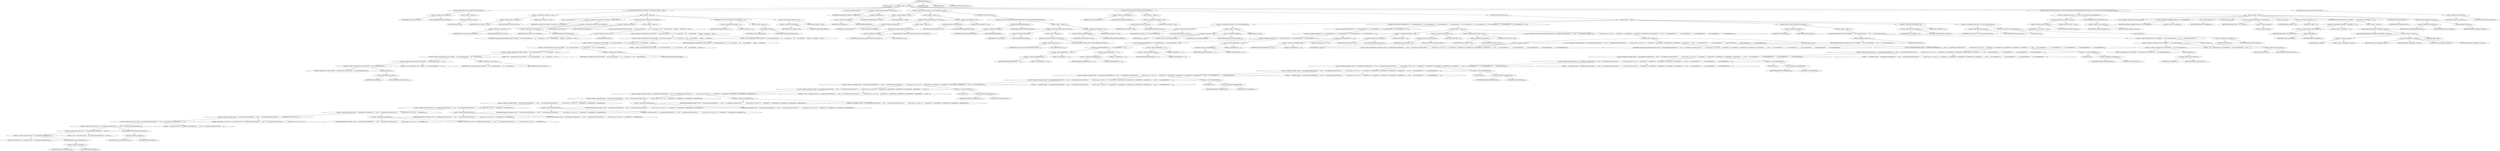 digraph "getNextEntry" {  
"303" [label = <(METHOD,getNextEntry)<SUB>204</SUB>> ]
"27" [label = <(PARAM,this)<SUB>204</SUB>> ]
"304" [label = <(BLOCK,&lt;empty&gt;,&lt;empty&gt;)<SUB>204</SUB>> ]
"305" [label = <(CONTROL_STRUCTURE,if (this.hasHitEOF),if (this.hasHitEOF))<SUB>205</SUB>> ]
"306" [label = <(&lt;operator&gt;.fieldAccess,this.hasHitEOF)<SUB>205</SUB>> ]
"26" [label = <(IDENTIFIER,this,if (this.hasHitEOF))<SUB>205</SUB>> ]
"307" [label = <(FIELD_IDENTIFIER,hasHitEOF,hasHitEOF)<SUB>205</SUB>> ]
"308" [label = <(BLOCK,&lt;empty&gt;,&lt;empty&gt;)<SUB>205</SUB>> ]
"309" [label = <(RETURN,return null;,return null;)<SUB>206</SUB>> ]
"310" [label = <(LITERAL,null,return null;)<SUB>206</SUB>> ]
"311" [label = <(CONTROL_STRUCTURE,if (this.currEntry != null),if (this.currEntry != null))<SUB>209</SUB>> ]
"312" [label = <(&lt;operator&gt;.notEquals,this.currEntry != null)<SUB>209</SUB>> ]
"313" [label = <(&lt;operator&gt;.fieldAccess,this.currEntry)<SUB>209</SUB>> ]
"28" [label = <(IDENTIFIER,this,this.currEntry != null)<SUB>209</SUB>> ]
"314" [label = <(FIELD_IDENTIFIER,currEntry,currEntry)<SUB>209</SUB>> ]
"315" [label = <(LITERAL,null,this.currEntry != null)<SUB>209</SUB>> ]
"316" [label = <(BLOCK,&lt;empty&gt;,&lt;empty&gt;)<SUB>209</SUB>> ]
"317" [label = <(LOCAL,int numToSkip: int)> ]
"318" [label = <(&lt;operator&gt;.assignment,int numToSkip = this.entrySize - this.entryOffset)<SUB>210</SUB>> ]
"319" [label = <(IDENTIFIER,numToSkip,int numToSkip = this.entrySize - this.entryOffset)<SUB>210</SUB>> ]
"320" [label = <(&lt;operator&gt;.subtraction,this.entrySize - this.entryOffset)<SUB>210</SUB>> ]
"321" [label = <(&lt;operator&gt;.fieldAccess,this.entrySize)<SUB>210</SUB>> ]
"29" [label = <(IDENTIFIER,this,this.entrySize - this.entryOffset)<SUB>210</SUB>> ]
"322" [label = <(FIELD_IDENTIFIER,entrySize,entrySize)<SUB>210</SUB>> ]
"323" [label = <(&lt;operator&gt;.fieldAccess,this.entryOffset)<SUB>210</SUB>> ]
"30" [label = <(IDENTIFIER,this,this.entrySize - this.entryOffset)<SUB>210</SUB>> ]
"324" [label = <(FIELD_IDENTIFIER,entryOffset,entryOffset)<SUB>210</SUB>> ]
"325" [label = <(CONTROL_STRUCTURE,if (this.debug),if (this.debug))<SUB>212</SUB>> ]
"326" [label = <(&lt;operator&gt;.fieldAccess,this.debug)<SUB>212</SUB>> ]
"31" [label = <(IDENTIFIER,this,if (this.debug))<SUB>212</SUB>> ]
"327" [label = <(FIELD_IDENTIFIER,debug,debug)<SUB>212</SUB>> ]
"328" [label = <(BLOCK,&lt;empty&gt;,&lt;empty&gt;)<SUB>212</SUB>> ]
"329" [label = <(println,println(&quot;TarInputStream: SKIP currENTRY '&quot; + this.currEntry.getName() + &quot;' SZ &quot; + this.entrySize + &quot; OFF &quot; + this.entryOffset + &quot;  skipping &quot; + numToSkip + &quot; bytes&quot;))<SUB>213</SUB>> ]
"330" [label = <(&lt;operator&gt;.fieldAccess,System.err)<SUB>213</SUB>> ]
"331" [label = <(IDENTIFIER,System,println(&quot;TarInputStream: SKIP currENTRY '&quot; + this.currEntry.getName() + &quot;' SZ &quot; + this.entrySize + &quot; OFF &quot; + this.entryOffset + &quot;  skipping &quot; + numToSkip + &quot; bytes&quot;))<SUB>213</SUB>> ]
"332" [label = <(FIELD_IDENTIFIER,err,err)<SUB>213</SUB>> ]
"333" [label = <(&lt;operator&gt;.addition,&quot;TarInputStream: SKIP currENTRY '&quot; + this.currEntry.getName() + &quot;' SZ &quot; + this.entrySize + &quot; OFF &quot; + this.entryOffset + &quot;  skipping &quot; + numToSkip + &quot; bytes&quot;)<SUB>213</SUB>> ]
"334" [label = <(&lt;operator&gt;.addition,&quot;TarInputStream: SKIP currENTRY '&quot; + this.currEntry.getName() + &quot;' SZ &quot; + this.entrySize + &quot; OFF &quot; + this.entryOffset + &quot;  skipping &quot; + numToSkip)<SUB>213</SUB>> ]
"335" [label = <(&lt;operator&gt;.addition,&quot;TarInputStream: SKIP currENTRY '&quot; + this.currEntry.getName() + &quot;' SZ &quot; + this.entrySize + &quot; OFF &quot; + this.entryOffset + &quot;  skipping &quot;)<SUB>213</SUB>> ]
"336" [label = <(&lt;operator&gt;.addition,&quot;TarInputStream: SKIP currENTRY '&quot; + this.currEntry.getName() + &quot;' SZ &quot; + this.entrySize + &quot; OFF &quot; + this.entryOffset)<SUB>213</SUB>> ]
"337" [label = <(&lt;operator&gt;.addition,&quot;TarInputStream: SKIP currENTRY '&quot; + this.currEntry.getName() + &quot;' SZ &quot; + this.entrySize + &quot; OFF &quot;)<SUB>213</SUB>> ]
"338" [label = <(&lt;operator&gt;.addition,&quot;TarInputStream: SKIP currENTRY '&quot; + this.currEntry.getName() + &quot;' SZ &quot; + this.entrySize)<SUB>213</SUB>> ]
"339" [label = <(&lt;operator&gt;.addition,&quot;TarInputStream: SKIP currENTRY '&quot; + this.currEntry.getName() + &quot;' SZ &quot;)<SUB>213</SUB>> ]
"340" [label = <(&lt;operator&gt;.addition,&quot;TarInputStream: SKIP currENTRY '&quot; + this.currEntry.getName())<SUB>213</SUB>> ]
"341" [label = <(LITERAL,&quot;TarInputStream: SKIP currENTRY '&quot;,&quot;TarInputStream: SKIP currENTRY '&quot; + this.currEntry.getName())<SUB>213</SUB>> ]
"342" [label = <(getName,getName())<SUB>214</SUB>> ]
"343" [label = <(&lt;operator&gt;.fieldAccess,this.currEntry)<SUB>214</SUB>> ]
"32" [label = <(IDENTIFIER,this,getName())<SUB>214</SUB>> ]
"344" [label = <(FIELD_IDENTIFIER,currEntry,currEntry)<SUB>214</SUB>> ]
"345" [label = <(LITERAL,&quot;' SZ &quot;,&quot;TarInputStream: SKIP currENTRY '&quot; + this.currEntry.getName() + &quot;' SZ &quot;)<SUB>214</SUB>> ]
"346" [label = <(&lt;operator&gt;.fieldAccess,this.entrySize)<SUB>215</SUB>> ]
"33" [label = <(IDENTIFIER,this,&quot;TarInputStream: SKIP currENTRY '&quot; + this.currEntry.getName() + &quot;' SZ &quot; + this.entrySize)<SUB>215</SUB>> ]
"347" [label = <(FIELD_IDENTIFIER,entrySize,entrySize)<SUB>215</SUB>> ]
"348" [label = <(LITERAL,&quot; OFF &quot;,&quot;TarInputStream: SKIP currENTRY '&quot; + this.currEntry.getName() + &quot;' SZ &quot; + this.entrySize + &quot; OFF &quot;)<SUB>215</SUB>> ]
"349" [label = <(&lt;operator&gt;.fieldAccess,this.entryOffset)<SUB>216</SUB>> ]
"34" [label = <(IDENTIFIER,this,&quot;TarInputStream: SKIP currENTRY '&quot; + this.currEntry.getName() + &quot;' SZ &quot; + this.entrySize + &quot; OFF &quot; + this.entryOffset)<SUB>216</SUB>> ]
"350" [label = <(FIELD_IDENTIFIER,entryOffset,entryOffset)<SUB>216</SUB>> ]
"351" [label = <(LITERAL,&quot;  skipping &quot;,&quot;TarInputStream: SKIP currENTRY '&quot; + this.currEntry.getName() + &quot;' SZ &quot; + this.entrySize + &quot; OFF &quot; + this.entryOffset + &quot;  skipping &quot;)<SUB>216</SUB>> ]
"352" [label = <(IDENTIFIER,numToSkip,&quot;TarInputStream: SKIP currENTRY '&quot; + this.currEntry.getName() + &quot;' SZ &quot; + this.entrySize + &quot; OFF &quot; + this.entryOffset + &quot;  skipping &quot; + numToSkip)<SUB>217</SUB>> ]
"353" [label = <(LITERAL,&quot; bytes&quot;,&quot;TarInputStream: SKIP currENTRY '&quot; + this.currEntry.getName() + &quot;' SZ &quot; + this.entrySize + &quot; OFF &quot; + this.entryOffset + &quot;  skipping &quot; + numToSkip + &quot; bytes&quot;)<SUB>217</SUB>> ]
"354" [label = <(CONTROL_STRUCTURE,if (numToSkip &gt; 0),if (numToSkip &gt; 0))<SUB>220</SUB>> ]
"355" [label = <(&lt;operator&gt;.greaterThan,numToSkip &gt; 0)<SUB>220</SUB>> ]
"356" [label = <(IDENTIFIER,numToSkip,numToSkip &gt; 0)<SUB>220</SUB>> ]
"357" [label = <(LITERAL,0,numToSkip &gt; 0)<SUB>220</SUB>> ]
"358" [label = <(BLOCK,&lt;empty&gt;,&lt;empty&gt;)<SUB>220</SUB>> ]
"359" [label = <(skip,this.skip(numToSkip))<SUB>221</SUB>> ]
"35" [label = <(IDENTIFIER,this,this.skip(numToSkip))<SUB>221</SUB>> ]
"360" [label = <(IDENTIFIER,numToSkip,this.skip(numToSkip))<SUB>221</SUB>> ]
"361" [label = <(&lt;operator&gt;.assignment,this.readBuf = null)<SUB>224</SUB>> ]
"362" [label = <(&lt;operator&gt;.fieldAccess,this.readBuf)<SUB>224</SUB>> ]
"36" [label = <(IDENTIFIER,this,this.readBuf = null)<SUB>224</SUB>> ]
"363" [label = <(FIELD_IDENTIFIER,readBuf,readBuf)<SUB>224</SUB>> ]
"364" [label = <(LITERAL,null,this.readBuf = null)<SUB>224</SUB>> ]
"365" [label = <(LOCAL,byte[] headerBuf: byte[])> ]
"366" [label = <(&lt;operator&gt;.assignment,byte[] headerBuf = readRecord())<SUB>227</SUB>> ]
"367" [label = <(IDENTIFIER,headerBuf,byte[] headerBuf = readRecord())<SUB>227</SUB>> ]
"368" [label = <(readRecord,readRecord())<SUB>227</SUB>> ]
"369" [label = <(&lt;operator&gt;.fieldAccess,this.buffer)<SUB>227</SUB>> ]
"37" [label = <(IDENTIFIER,this,readRecord())<SUB>227</SUB>> ]
"370" [label = <(FIELD_IDENTIFIER,buffer,buffer)<SUB>227</SUB>> ]
"371" [label = <(CONTROL_STRUCTURE,if (headerBuf == null),if (headerBuf == null))<SUB>229</SUB>> ]
"372" [label = <(&lt;operator&gt;.equals,headerBuf == null)<SUB>229</SUB>> ]
"373" [label = <(IDENTIFIER,headerBuf,headerBuf == null)<SUB>229</SUB>> ]
"374" [label = <(LITERAL,null,headerBuf == null)<SUB>229</SUB>> ]
"375" [label = <(BLOCK,&lt;empty&gt;,&lt;empty&gt;)<SUB>229</SUB>> ]
"376" [label = <(CONTROL_STRUCTURE,if (this.debug),if (this.debug))<SUB>230</SUB>> ]
"377" [label = <(&lt;operator&gt;.fieldAccess,this.debug)<SUB>230</SUB>> ]
"38" [label = <(IDENTIFIER,this,if (this.debug))<SUB>230</SUB>> ]
"378" [label = <(FIELD_IDENTIFIER,debug,debug)<SUB>230</SUB>> ]
"379" [label = <(BLOCK,&lt;empty&gt;,&lt;empty&gt;)<SUB>230</SUB>> ]
"380" [label = <(println,System.err.println(&quot;READ NULL RECORD&quot;))<SUB>231</SUB>> ]
"381" [label = <(&lt;operator&gt;.fieldAccess,System.err)<SUB>231</SUB>> ]
"382" [label = <(IDENTIFIER,System,System.err.println(&quot;READ NULL RECORD&quot;))<SUB>231</SUB>> ]
"383" [label = <(FIELD_IDENTIFIER,err,err)<SUB>231</SUB>> ]
"384" [label = <(LITERAL,&quot;READ NULL RECORD&quot;,System.err.println(&quot;READ NULL RECORD&quot;))<SUB>231</SUB>> ]
"385" [label = <(&lt;operator&gt;.assignment,this.hasHitEOF = true)<SUB>233</SUB>> ]
"386" [label = <(&lt;operator&gt;.fieldAccess,this.hasHitEOF)<SUB>233</SUB>> ]
"39" [label = <(IDENTIFIER,this,this.hasHitEOF = true)<SUB>233</SUB>> ]
"387" [label = <(FIELD_IDENTIFIER,hasHitEOF,hasHitEOF)<SUB>233</SUB>> ]
"388" [label = <(LITERAL,true,this.hasHitEOF = true)<SUB>233</SUB>> ]
"389" [label = <(CONTROL_STRUCTURE,else,else)<SUB>234</SUB>> ]
"390" [label = <(CONTROL_STRUCTURE,if (this.buffer.isEOFRecord(headerBuf)),if (this.buffer.isEOFRecord(headerBuf)))<SUB>234</SUB>> ]
"391" [label = <(isEOFRecord,isEOFRecord(headerBuf))<SUB>234</SUB>> ]
"392" [label = <(&lt;operator&gt;.fieldAccess,this.buffer)<SUB>234</SUB>> ]
"40" [label = <(IDENTIFIER,this,isEOFRecord(headerBuf))<SUB>234</SUB>> ]
"393" [label = <(FIELD_IDENTIFIER,buffer,buffer)<SUB>234</SUB>> ]
"394" [label = <(IDENTIFIER,headerBuf,isEOFRecord(headerBuf))<SUB>234</SUB>> ]
"395" [label = <(BLOCK,&lt;empty&gt;,&lt;empty&gt;)<SUB>234</SUB>> ]
"396" [label = <(CONTROL_STRUCTURE,if (this.debug),if (this.debug))<SUB>235</SUB>> ]
"397" [label = <(&lt;operator&gt;.fieldAccess,this.debug)<SUB>235</SUB>> ]
"41" [label = <(IDENTIFIER,this,if (this.debug))<SUB>235</SUB>> ]
"398" [label = <(FIELD_IDENTIFIER,debug,debug)<SUB>235</SUB>> ]
"399" [label = <(BLOCK,&lt;empty&gt;,&lt;empty&gt;)<SUB>235</SUB>> ]
"400" [label = <(println,System.err.println(&quot;READ EOF RECORD&quot;))<SUB>236</SUB>> ]
"401" [label = <(&lt;operator&gt;.fieldAccess,System.err)<SUB>236</SUB>> ]
"402" [label = <(IDENTIFIER,System,System.err.println(&quot;READ EOF RECORD&quot;))<SUB>236</SUB>> ]
"403" [label = <(FIELD_IDENTIFIER,err,err)<SUB>236</SUB>> ]
"404" [label = <(LITERAL,&quot;READ EOF RECORD&quot;,System.err.println(&quot;READ EOF RECORD&quot;))<SUB>236</SUB>> ]
"405" [label = <(&lt;operator&gt;.assignment,this.hasHitEOF = true)<SUB>238</SUB>> ]
"406" [label = <(&lt;operator&gt;.fieldAccess,this.hasHitEOF)<SUB>238</SUB>> ]
"42" [label = <(IDENTIFIER,this,this.hasHitEOF = true)<SUB>238</SUB>> ]
"407" [label = <(FIELD_IDENTIFIER,hasHitEOF,hasHitEOF)<SUB>238</SUB>> ]
"408" [label = <(LITERAL,true,this.hasHitEOF = true)<SUB>238</SUB>> ]
"409" [label = <(CONTROL_STRUCTURE,if (this.hasHitEOF),if (this.hasHitEOF))<SUB>241</SUB>> ]
"410" [label = <(&lt;operator&gt;.fieldAccess,this.hasHitEOF)<SUB>241</SUB>> ]
"43" [label = <(IDENTIFIER,this,if (this.hasHitEOF))<SUB>241</SUB>> ]
"411" [label = <(FIELD_IDENTIFIER,hasHitEOF,hasHitEOF)<SUB>241</SUB>> ]
"412" [label = <(BLOCK,&lt;empty&gt;,&lt;empty&gt;)<SUB>241</SUB>> ]
"413" [label = <(&lt;operator&gt;.assignment,this.currEntry = null)<SUB>242</SUB>> ]
"414" [label = <(&lt;operator&gt;.fieldAccess,this.currEntry)<SUB>242</SUB>> ]
"44" [label = <(IDENTIFIER,this,this.currEntry = null)<SUB>242</SUB>> ]
"415" [label = <(FIELD_IDENTIFIER,currEntry,currEntry)<SUB>242</SUB>> ]
"416" [label = <(LITERAL,null,this.currEntry = null)<SUB>242</SUB>> ]
"417" [label = <(CONTROL_STRUCTURE,else,else)<SUB>243</SUB>> ]
"418" [label = <(BLOCK,&lt;empty&gt;,&lt;empty&gt;)<SUB>243</SUB>> ]
"419" [label = <(&lt;operator&gt;.assignment,this.currEntry = new TarEntry(headerBuf))<SUB>244</SUB>> ]
"420" [label = <(&lt;operator&gt;.fieldAccess,this.currEntry)<SUB>244</SUB>> ]
"45" [label = <(IDENTIFIER,this,this.currEntry = new TarEntry(headerBuf))<SUB>244</SUB>> ]
"421" [label = <(FIELD_IDENTIFIER,currEntry,currEntry)<SUB>244</SUB>> ]
"422" [label = <(BLOCK,&lt;empty&gt;,&lt;empty&gt;)<SUB>244</SUB>> ]
"423" [label = <(&lt;operator&gt;.assignment,&lt;empty&gt;)> ]
"424" [label = <(IDENTIFIER,$obj1,&lt;empty&gt;)> ]
"425" [label = <(&lt;operator&gt;.alloc,new TarEntry(headerBuf))<SUB>244</SUB>> ]
"426" [label = <(&lt;init&gt;,new TarEntry(headerBuf))<SUB>244</SUB>> ]
"427" [label = <(IDENTIFIER,$obj1,new TarEntry(headerBuf))> ]
"428" [label = <(IDENTIFIER,headerBuf,new TarEntry(headerBuf))<SUB>244</SUB>> ]
"429" [label = <(IDENTIFIER,$obj1,&lt;empty&gt;)> ]
"430" [label = <(CONTROL_STRUCTURE,if (!(headerBuf[257] == 'u' &amp;&amp; headerBuf[258] == 's' &amp;&amp; headerBuf[259] == 't' &amp;&amp; headerBuf[260] == 'a' &amp;&amp; headerBuf[261] == 'r')),if (!(headerBuf[257] == 'u' &amp;&amp; headerBuf[258] == 's' &amp;&amp; headerBuf[259] == 't' &amp;&amp; headerBuf[260] == 'a' &amp;&amp; headerBuf[261] == 'r')))<SUB>246</SUB>> ]
"431" [label = <(&lt;operator&gt;.logicalNot,!(headerBuf[257] == 'u' &amp;&amp; headerBuf[258] == 's' &amp;&amp; headerBuf[259] == 't' &amp;&amp; headerBuf[260] == 'a' &amp;&amp; headerBuf[261] == 'r'))<SUB>246</SUB>> ]
"432" [label = <(&lt;operator&gt;.logicalAnd,headerBuf[257] == 'u' &amp;&amp; headerBuf[258] == 's' &amp;&amp; headerBuf[259] == 't' &amp;&amp; headerBuf[260] == 'a' &amp;&amp; headerBuf[261] == 'r')<SUB>246</SUB>> ]
"433" [label = <(&lt;operator&gt;.logicalAnd,headerBuf[257] == 'u' &amp;&amp; headerBuf[258] == 's' &amp;&amp; headerBuf[259] == 't' &amp;&amp; headerBuf[260] == 'a')<SUB>246</SUB>> ]
"434" [label = <(&lt;operator&gt;.logicalAnd,headerBuf[257] == 'u' &amp;&amp; headerBuf[258] == 's' &amp;&amp; headerBuf[259] == 't')<SUB>246</SUB>> ]
"435" [label = <(&lt;operator&gt;.logicalAnd,headerBuf[257] == 'u' &amp;&amp; headerBuf[258] == 's')<SUB>246</SUB>> ]
"436" [label = <(&lt;operator&gt;.equals,headerBuf[257] == 'u')<SUB>246</SUB>> ]
"437" [label = <(&lt;operator&gt;.indexAccess,headerBuf[257])<SUB>246</SUB>> ]
"438" [label = <(IDENTIFIER,headerBuf,headerBuf[257] == 'u')<SUB>246</SUB>> ]
"439" [label = <(LITERAL,257,headerBuf[257] == 'u')<SUB>246</SUB>> ]
"440" [label = <(LITERAL,'u',headerBuf[257] == 'u')<SUB>246</SUB>> ]
"441" [label = <(&lt;operator&gt;.equals,headerBuf[258] == 's')<SUB>246</SUB>> ]
"442" [label = <(&lt;operator&gt;.indexAccess,headerBuf[258])<SUB>246</SUB>> ]
"443" [label = <(IDENTIFIER,headerBuf,headerBuf[258] == 's')<SUB>246</SUB>> ]
"444" [label = <(LITERAL,258,headerBuf[258] == 's')<SUB>246</SUB>> ]
"445" [label = <(LITERAL,'s',headerBuf[258] == 's')<SUB>246</SUB>> ]
"446" [label = <(&lt;operator&gt;.equals,headerBuf[259] == 't')<SUB>247</SUB>> ]
"447" [label = <(&lt;operator&gt;.indexAccess,headerBuf[259])<SUB>247</SUB>> ]
"448" [label = <(IDENTIFIER,headerBuf,headerBuf[259] == 't')<SUB>247</SUB>> ]
"449" [label = <(LITERAL,259,headerBuf[259] == 't')<SUB>247</SUB>> ]
"450" [label = <(LITERAL,'t',headerBuf[259] == 't')<SUB>247</SUB>> ]
"451" [label = <(&lt;operator&gt;.equals,headerBuf[260] == 'a')<SUB>247</SUB>> ]
"452" [label = <(&lt;operator&gt;.indexAccess,headerBuf[260])<SUB>247</SUB>> ]
"453" [label = <(IDENTIFIER,headerBuf,headerBuf[260] == 'a')<SUB>247</SUB>> ]
"454" [label = <(LITERAL,260,headerBuf[260] == 'a')<SUB>247</SUB>> ]
"455" [label = <(LITERAL,'a',headerBuf[260] == 'a')<SUB>247</SUB>> ]
"456" [label = <(&lt;operator&gt;.equals,headerBuf[261] == 'r')<SUB>248</SUB>> ]
"457" [label = <(&lt;operator&gt;.indexAccess,headerBuf[261])<SUB>248</SUB>> ]
"458" [label = <(IDENTIFIER,headerBuf,headerBuf[261] == 'r')<SUB>248</SUB>> ]
"459" [label = <(LITERAL,261,headerBuf[261] == 'r')<SUB>248</SUB>> ]
"460" [label = <(LITERAL,'r',headerBuf[261] == 'r')<SUB>248</SUB>> ]
"461" [label = <(BLOCK,&lt;empty&gt;,&lt;empty&gt;)<SUB>248</SUB>> ]
"462" [label = <(&lt;operator&gt;.assignment,this.entrySize = 0)<SUB>249</SUB>> ]
"463" [label = <(&lt;operator&gt;.fieldAccess,this.entrySize)<SUB>249</SUB>> ]
"46" [label = <(IDENTIFIER,this,this.entrySize = 0)<SUB>249</SUB>> ]
"464" [label = <(FIELD_IDENTIFIER,entrySize,entrySize)<SUB>249</SUB>> ]
"465" [label = <(LITERAL,0,this.entrySize = 0)<SUB>249</SUB>> ]
"466" [label = <(&lt;operator&gt;.assignment,this.entryOffset = 0)<SUB>250</SUB>> ]
"467" [label = <(&lt;operator&gt;.fieldAccess,this.entryOffset)<SUB>250</SUB>> ]
"47" [label = <(IDENTIFIER,this,this.entryOffset = 0)<SUB>250</SUB>> ]
"468" [label = <(FIELD_IDENTIFIER,entryOffset,entryOffset)<SUB>250</SUB>> ]
"469" [label = <(LITERAL,0,this.entryOffset = 0)<SUB>250</SUB>> ]
"470" [label = <(&lt;operator&gt;.assignment,this.currEntry = null)<SUB>251</SUB>> ]
"471" [label = <(&lt;operator&gt;.fieldAccess,this.currEntry)<SUB>251</SUB>> ]
"48" [label = <(IDENTIFIER,this,this.currEntry = null)<SUB>251</SUB>> ]
"472" [label = <(FIELD_IDENTIFIER,currEntry,currEntry)<SUB>251</SUB>> ]
"473" [label = <(LITERAL,null,this.currEntry = null)<SUB>251</SUB>> ]
"474" [label = <(&lt;operator&gt;.throw,throw new IOException(&quot;bad header in block &quot; + this.buffer.getCurrentBlockNum() + &quot; record &quot; + this.buffer.getCurrentRecordNum() + &quot;, &quot; + &quot;header magic is not 'ustar', but '&quot; + headerBuf[257] + headerBuf[258] + headerBuf[259] + headerBuf[260] + headerBuf[261] + &quot;', or (dec) &quot; + ((int) headerBuf[257]) + &quot;, &quot; + ((int) headerBuf[258]) + &quot;, &quot; + ((int) headerBuf[259]) + &quot;, &quot; + ((int) headerBuf[260]) + &quot;, &quot; + ((int) headerBuf[261]));)<SUB>253</SUB>> ]
"475" [label = <(BLOCK,&lt;empty&gt;,&lt;empty&gt;)<SUB>253</SUB>> ]
"476" [label = <(&lt;operator&gt;.assignment,&lt;empty&gt;)> ]
"477" [label = <(IDENTIFIER,$obj2,&lt;empty&gt;)> ]
"478" [label = <(&lt;operator&gt;.alloc,new IOException(&quot;bad header in block &quot; + this.buffer.getCurrentBlockNum() + &quot; record &quot; + this.buffer.getCurrentRecordNum() + &quot;, &quot; + &quot;header magic is not 'ustar', but '&quot; + headerBuf[257] + headerBuf[258] + headerBuf[259] + headerBuf[260] + headerBuf[261] + &quot;', or (dec) &quot; + ((int) headerBuf[257]) + &quot;, &quot; + ((int) headerBuf[258]) + &quot;, &quot; + ((int) headerBuf[259]) + &quot;, &quot; + ((int) headerBuf[260]) + &quot;, &quot; + ((int) headerBuf[261])))<SUB>253</SUB>> ]
"479" [label = <(&lt;init&gt;,new IOException(&quot;bad header in block &quot; + this.buffer.getCurrentBlockNum() + &quot; record &quot; + this.buffer.getCurrentRecordNum() + &quot;, &quot; + &quot;header magic is not 'ustar', but '&quot; + headerBuf[257] + headerBuf[258] + headerBuf[259] + headerBuf[260] + headerBuf[261] + &quot;', or (dec) &quot; + ((int) headerBuf[257]) + &quot;, &quot; + ((int) headerBuf[258]) + &quot;, &quot; + ((int) headerBuf[259]) + &quot;, &quot; + ((int) headerBuf[260]) + &quot;, &quot; + ((int) headerBuf[261])))<SUB>253</SUB>> ]
"480" [label = <(IDENTIFIER,$obj2,new IOException(&quot;bad header in block &quot; + this.buffer.getCurrentBlockNum() + &quot; record &quot; + this.buffer.getCurrentRecordNum() + &quot;, &quot; + &quot;header magic is not 'ustar', but '&quot; + headerBuf[257] + headerBuf[258] + headerBuf[259] + headerBuf[260] + headerBuf[261] + &quot;', or (dec) &quot; + ((int) headerBuf[257]) + &quot;, &quot; + ((int) headerBuf[258]) + &quot;, &quot; + ((int) headerBuf[259]) + &quot;, &quot; + ((int) headerBuf[260]) + &quot;, &quot; + ((int) headerBuf[261])))> ]
"481" [label = <(&lt;operator&gt;.addition,&quot;bad header in block &quot; + this.buffer.getCurrentBlockNum() + &quot; record &quot; + this.buffer.getCurrentRecordNum() + &quot;, &quot; + &quot;header magic is not 'ustar', but '&quot; + headerBuf[257] + headerBuf[258] + headerBuf[259] + headerBuf[260] + headerBuf[261] + &quot;', or (dec) &quot; + ((int) headerBuf[257]) + &quot;, &quot; + ((int) headerBuf[258]) + &quot;, &quot; + ((int) headerBuf[259]) + &quot;, &quot; + ((int) headerBuf[260]) + &quot;, &quot; + ((int) headerBuf[261]))<SUB>253</SUB>> ]
"482" [label = <(&lt;operator&gt;.addition,&quot;bad header in block &quot; + this.buffer.getCurrentBlockNum() + &quot; record &quot; + this.buffer.getCurrentRecordNum() + &quot;, &quot; + &quot;header magic is not 'ustar', but '&quot; + headerBuf[257] + headerBuf[258] + headerBuf[259] + headerBuf[260] + headerBuf[261] + &quot;', or (dec) &quot; + ((int) headerBuf[257]) + &quot;, &quot; + ((int) headerBuf[258]) + &quot;, &quot; + ((int) headerBuf[259]) + &quot;, &quot; + ((int) headerBuf[260]) + &quot;, &quot;)<SUB>253</SUB>> ]
"483" [label = <(&lt;operator&gt;.addition,&quot;bad header in block &quot; + this.buffer.getCurrentBlockNum() + &quot; record &quot; + this.buffer.getCurrentRecordNum() + &quot;, &quot; + &quot;header magic is not 'ustar', but '&quot; + headerBuf[257] + headerBuf[258] + headerBuf[259] + headerBuf[260] + headerBuf[261] + &quot;', or (dec) &quot; + ((int) headerBuf[257]) + &quot;, &quot; + ((int) headerBuf[258]) + &quot;, &quot; + ((int) headerBuf[259]) + &quot;, &quot; + ((int) headerBuf[260]))<SUB>253</SUB>> ]
"484" [label = <(&lt;operator&gt;.addition,&quot;bad header in block &quot; + this.buffer.getCurrentBlockNum() + &quot; record &quot; + this.buffer.getCurrentRecordNum() + &quot;, &quot; + &quot;header magic is not 'ustar', but '&quot; + headerBuf[257] + headerBuf[258] + headerBuf[259] + headerBuf[260] + headerBuf[261] + &quot;', or (dec) &quot; + ((int) headerBuf[257]) + &quot;, &quot; + ((int) headerBuf[258]) + &quot;, &quot; + ((int) headerBuf[259]) + &quot;, &quot;)<SUB>253</SUB>> ]
"485" [label = <(&lt;operator&gt;.addition,&quot;bad header in block &quot; + this.buffer.getCurrentBlockNum() + &quot; record &quot; + this.buffer.getCurrentRecordNum() + &quot;, &quot; + &quot;header magic is not 'ustar', but '&quot; + headerBuf[257] + headerBuf[258] + headerBuf[259] + headerBuf[260] + headerBuf[261] + &quot;', or (dec) &quot; + ((int) headerBuf[257]) + &quot;, &quot; + ((int) headerBuf[258]) + &quot;, &quot; + ((int) headerBuf[259]))<SUB>253</SUB>> ]
"486" [label = <(&lt;operator&gt;.addition,&quot;bad header in block &quot; + this.buffer.getCurrentBlockNum() + &quot; record &quot; + this.buffer.getCurrentRecordNum() + &quot;, &quot; + &quot;header magic is not 'ustar', but '&quot; + headerBuf[257] + headerBuf[258] + headerBuf[259] + headerBuf[260] + headerBuf[261] + &quot;', or (dec) &quot; + ((int) headerBuf[257]) + &quot;, &quot; + ((int) headerBuf[258]) + &quot;, &quot;)<SUB>253</SUB>> ]
"487" [label = <(&lt;operator&gt;.addition,&quot;bad header in block &quot; + this.buffer.getCurrentBlockNum() + &quot; record &quot; + this.buffer.getCurrentRecordNum() + &quot;, &quot; + &quot;header magic is not 'ustar', but '&quot; + headerBuf[257] + headerBuf[258] + headerBuf[259] + headerBuf[260] + headerBuf[261] + &quot;', or (dec) &quot; + ((int) headerBuf[257]) + &quot;, &quot; + ((int) headerBuf[258]))<SUB>253</SUB>> ]
"488" [label = <(&lt;operator&gt;.addition,&quot;bad header in block &quot; + this.buffer.getCurrentBlockNum() + &quot; record &quot; + this.buffer.getCurrentRecordNum() + &quot;, &quot; + &quot;header magic is not 'ustar', but '&quot; + headerBuf[257] + headerBuf[258] + headerBuf[259] + headerBuf[260] + headerBuf[261] + &quot;', or (dec) &quot; + ((int) headerBuf[257]) + &quot;, &quot;)<SUB>253</SUB>> ]
"489" [label = <(&lt;operator&gt;.addition,&quot;bad header in block &quot; + this.buffer.getCurrentBlockNum() + &quot; record &quot; + this.buffer.getCurrentRecordNum() + &quot;, &quot; + &quot;header magic is not 'ustar', but '&quot; + headerBuf[257] + headerBuf[258] + headerBuf[259] + headerBuf[260] + headerBuf[261] + &quot;', or (dec) &quot; + ((int) headerBuf[257]))<SUB>253</SUB>> ]
"490" [label = <(&lt;operator&gt;.addition,&quot;bad header in block &quot; + this.buffer.getCurrentBlockNum() + &quot; record &quot; + this.buffer.getCurrentRecordNum() + &quot;, &quot; + &quot;header magic is not 'ustar', but '&quot; + headerBuf[257] + headerBuf[258] + headerBuf[259] + headerBuf[260] + headerBuf[261] + &quot;', or (dec) &quot;)<SUB>253</SUB>> ]
"491" [label = <(&lt;operator&gt;.addition,&quot;bad header in block &quot; + this.buffer.getCurrentBlockNum() + &quot; record &quot; + this.buffer.getCurrentRecordNum() + &quot;, &quot; + &quot;header magic is not 'ustar', but '&quot; + headerBuf[257] + headerBuf[258] + headerBuf[259] + headerBuf[260] + headerBuf[261])<SUB>253</SUB>> ]
"492" [label = <(&lt;operator&gt;.addition,&quot;bad header in block &quot; + this.buffer.getCurrentBlockNum() + &quot; record &quot; + this.buffer.getCurrentRecordNum() + &quot;, &quot; + &quot;header magic is not 'ustar', but '&quot; + headerBuf[257] + headerBuf[258] + headerBuf[259] + headerBuf[260])<SUB>253</SUB>> ]
"493" [label = <(&lt;operator&gt;.addition,&quot;bad header in block &quot; + this.buffer.getCurrentBlockNum() + &quot; record &quot; + this.buffer.getCurrentRecordNum() + &quot;, &quot; + &quot;header magic is not 'ustar', but '&quot; + headerBuf[257] + headerBuf[258] + headerBuf[259])<SUB>253</SUB>> ]
"494" [label = <(&lt;operator&gt;.addition,&quot;bad header in block &quot; + this.buffer.getCurrentBlockNum() + &quot; record &quot; + this.buffer.getCurrentRecordNum() + &quot;, &quot; + &quot;header magic is not 'ustar', but '&quot; + headerBuf[257] + headerBuf[258])<SUB>253</SUB>> ]
"495" [label = <(&lt;operator&gt;.addition,&quot;bad header in block &quot; + this.buffer.getCurrentBlockNum() + &quot; record &quot; + this.buffer.getCurrentRecordNum() + &quot;, &quot; + &quot;header magic is not 'ustar', but '&quot; + headerBuf[257])<SUB>253</SUB>> ]
"496" [label = <(&lt;operator&gt;.addition,&quot;bad header in block &quot; + this.buffer.getCurrentBlockNum() + &quot; record &quot; + this.buffer.getCurrentRecordNum() + &quot;, &quot; + &quot;header magic is not 'ustar', but '&quot;)<SUB>253</SUB>> ]
"497" [label = <(&lt;operator&gt;.addition,&quot;bad header in block &quot; + this.buffer.getCurrentBlockNum() + &quot; record &quot; + this.buffer.getCurrentRecordNum() + &quot;, &quot;)<SUB>253</SUB>> ]
"498" [label = <(&lt;operator&gt;.addition,&quot;bad header in block &quot; + this.buffer.getCurrentBlockNum() + &quot; record &quot; + this.buffer.getCurrentRecordNum())<SUB>253</SUB>> ]
"499" [label = <(&lt;operator&gt;.addition,&quot;bad header in block &quot; + this.buffer.getCurrentBlockNum() + &quot; record &quot;)<SUB>253</SUB>> ]
"500" [label = <(&lt;operator&gt;.addition,&quot;bad header in block &quot; + this.buffer.getCurrentBlockNum())<SUB>253</SUB>> ]
"501" [label = <(LITERAL,&quot;bad header in block &quot;,&quot;bad header in block &quot; + this.buffer.getCurrentBlockNum())<SUB>253</SUB>> ]
"502" [label = <(getCurrentBlockNum,getCurrentBlockNum())<SUB>254</SUB>> ]
"503" [label = <(&lt;operator&gt;.fieldAccess,this.buffer)<SUB>254</SUB>> ]
"49" [label = <(IDENTIFIER,this,getCurrentBlockNum())<SUB>254</SUB>> ]
"504" [label = <(FIELD_IDENTIFIER,buffer,buffer)<SUB>254</SUB>> ]
"505" [label = <(LITERAL,&quot; record &quot;,&quot;bad header in block &quot; + this.buffer.getCurrentBlockNum() + &quot; record &quot;)<SUB>255</SUB>> ]
"506" [label = <(getCurrentRecordNum,getCurrentRecordNum())<SUB>256</SUB>> ]
"507" [label = <(&lt;operator&gt;.fieldAccess,this.buffer)<SUB>256</SUB>> ]
"50" [label = <(IDENTIFIER,this,getCurrentRecordNum())<SUB>256</SUB>> ]
"508" [label = <(FIELD_IDENTIFIER,buffer,buffer)<SUB>256</SUB>> ]
"509" [label = <(LITERAL,&quot;, &quot;,&quot;bad header in block &quot; + this.buffer.getCurrentBlockNum() + &quot; record &quot; + this.buffer.getCurrentRecordNum() + &quot;, &quot;)<SUB>257</SUB>> ]
"510" [label = <(LITERAL,&quot;header magic is not 'ustar', but '&quot;,&quot;bad header in block &quot; + this.buffer.getCurrentBlockNum() + &quot; record &quot; + this.buffer.getCurrentRecordNum() + &quot;, &quot; + &quot;header magic is not 'ustar', but '&quot;)<SUB>258</SUB>> ]
"511" [label = <(&lt;operator&gt;.indexAccess,headerBuf[257])<SUB>259</SUB>> ]
"512" [label = <(IDENTIFIER,headerBuf,&quot;bad header in block &quot; + this.buffer.getCurrentBlockNum() + &quot; record &quot; + this.buffer.getCurrentRecordNum() + &quot;, &quot; + &quot;header magic is not 'ustar', but '&quot; + headerBuf[257])<SUB>259</SUB>> ]
"513" [label = <(LITERAL,257,&quot;bad header in block &quot; + this.buffer.getCurrentBlockNum() + &quot; record &quot; + this.buffer.getCurrentRecordNum() + &quot;, &quot; + &quot;header magic is not 'ustar', but '&quot; + headerBuf[257])<SUB>259</SUB>> ]
"514" [label = <(&lt;operator&gt;.indexAccess,headerBuf[258])<SUB>260</SUB>> ]
"515" [label = <(IDENTIFIER,headerBuf,&quot;bad header in block &quot; + this.buffer.getCurrentBlockNum() + &quot; record &quot; + this.buffer.getCurrentRecordNum() + &quot;, &quot; + &quot;header magic is not 'ustar', but '&quot; + headerBuf[257] + headerBuf[258])<SUB>260</SUB>> ]
"516" [label = <(LITERAL,258,&quot;bad header in block &quot; + this.buffer.getCurrentBlockNum() + &quot; record &quot; + this.buffer.getCurrentRecordNum() + &quot;, &quot; + &quot;header magic is not 'ustar', but '&quot; + headerBuf[257] + headerBuf[258])<SUB>260</SUB>> ]
"517" [label = <(&lt;operator&gt;.indexAccess,headerBuf[259])<SUB>261</SUB>> ]
"518" [label = <(IDENTIFIER,headerBuf,&quot;bad header in block &quot; + this.buffer.getCurrentBlockNum() + &quot; record &quot; + this.buffer.getCurrentRecordNum() + &quot;, &quot; + &quot;header magic is not 'ustar', but '&quot; + headerBuf[257] + headerBuf[258] + headerBuf[259])<SUB>261</SUB>> ]
"519" [label = <(LITERAL,259,&quot;bad header in block &quot; + this.buffer.getCurrentBlockNum() + &quot; record &quot; + this.buffer.getCurrentRecordNum() + &quot;, &quot; + &quot;header magic is not 'ustar', but '&quot; + headerBuf[257] + headerBuf[258] + headerBuf[259])<SUB>261</SUB>> ]
"520" [label = <(&lt;operator&gt;.indexAccess,headerBuf[260])<SUB>262</SUB>> ]
"521" [label = <(IDENTIFIER,headerBuf,&quot;bad header in block &quot; + this.buffer.getCurrentBlockNum() + &quot; record &quot; + this.buffer.getCurrentRecordNum() + &quot;, &quot; + &quot;header magic is not 'ustar', but '&quot; + headerBuf[257] + headerBuf[258] + headerBuf[259] + headerBuf[260])<SUB>262</SUB>> ]
"522" [label = <(LITERAL,260,&quot;bad header in block &quot; + this.buffer.getCurrentBlockNum() + &quot; record &quot; + this.buffer.getCurrentRecordNum() + &quot;, &quot; + &quot;header magic is not 'ustar', but '&quot; + headerBuf[257] + headerBuf[258] + headerBuf[259] + headerBuf[260])<SUB>262</SUB>> ]
"523" [label = <(&lt;operator&gt;.indexAccess,headerBuf[261])<SUB>263</SUB>> ]
"524" [label = <(IDENTIFIER,headerBuf,&quot;bad header in block &quot; + this.buffer.getCurrentBlockNum() + &quot; record &quot; + this.buffer.getCurrentRecordNum() + &quot;, &quot; + &quot;header magic is not 'ustar', but '&quot; + headerBuf[257] + headerBuf[258] + headerBuf[259] + headerBuf[260] + headerBuf[261])<SUB>263</SUB>> ]
"525" [label = <(LITERAL,261,&quot;bad header in block &quot; + this.buffer.getCurrentBlockNum() + &quot; record &quot; + this.buffer.getCurrentRecordNum() + &quot;, &quot; + &quot;header magic is not 'ustar', but '&quot; + headerBuf[257] + headerBuf[258] + headerBuf[259] + headerBuf[260] + headerBuf[261])<SUB>263</SUB>> ]
"526" [label = <(LITERAL,&quot;', or (dec) &quot;,&quot;bad header in block &quot; + this.buffer.getCurrentBlockNum() + &quot; record &quot; + this.buffer.getCurrentRecordNum() + &quot;, &quot; + &quot;header magic is not 'ustar', but '&quot; + headerBuf[257] + headerBuf[258] + headerBuf[259] + headerBuf[260] + headerBuf[261] + &quot;', or (dec) &quot;)<SUB>264</SUB>> ]
"527" [label = <(&lt;operator&gt;.cast,(int) headerBuf[257])<SUB>265</SUB>> ]
"528" [label = <(TYPE_REF,int,int)<SUB>265</SUB>> ]
"529" [label = <(&lt;operator&gt;.indexAccess,headerBuf[257])<SUB>265</SUB>> ]
"530" [label = <(IDENTIFIER,headerBuf,(int) headerBuf[257])<SUB>265</SUB>> ]
"531" [label = <(LITERAL,257,(int) headerBuf[257])<SUB>265</SUB>> ]
"532" [label = <(LITERAL,&quot;, &quot;,&quot;bad header in block &quot; + this.buffer.getCurrentBlockNum() + &quot; record &quot; + this.buffer.getCurrentRecordNum() + &quot;, &quot; + &quot;header magic is not 'ustar', but '&quot; + headerBuf[257] + headerBuf[258] + headerBuf[259] + headerBuf[260] + headerBuf[261] + &quot;', or (dec) &quot; + ((int) headerBuf[257]) + &quot;, &quot;)<SUB>266</SUB>> ]
"533" [label = <(&lt;operator&gt;.cast,(int) headerBuf[258])<SUB>267</SUB>> ]
"534" [label = <(TYPE_REF,int,int)<SUB>267</SUB>> ]
"535" [label = <(&lt;operator&gt;.indexAccess,headerBuf[258])<SUB>267</SUB>> ]
"536" [label = <(IDENTIFIER,headerBuf,(int) headerBuf[258])<SUB>267</SUB>> ]
"537" [label = <(LITERAL,258,(int) headerBuf[258])<SUB>267</SUB>> ]
"538" [label = <(LITERAL,&quot;, &quot;,&quot;bad header in block &quot; + this.buffer.getCurrentBlockNum() + &quot; record &quot; + this.buffer.getCurrentRecordNum() + &quot;, &quot; + &quot;header magic is not 'ustar', but '&quot; + headerBuf[257] + headerBuf[258] + headerBuf[259] + headerBuf[260] + headerBuf[261] + &quot;', or (dec) &quot; + ((int) headerBuf[257]) + &quot;, &quot; + ((int) headerBuf[258]) + &quot;, &quot;)<SUB>268</SUB>> ]
"539" [label = <(&lt;operator&gt;.cast,(int) headerBuf[259])<SUB>269</SUB>> ]
"540" [label = <(TYPE_REF,int,int)<SUB>269</SUB>> ]
"541" [label = <(&lt;operator&gt;.indexAccess,headerBuf[259])<SUB>269</SUB>> ]
"542" [label = <(IDENTIFIER,headerBuf,(int) headerBuf[259])<SUB>269</SUB>> ]
"543" [label = <(LITERAL,259,(int) headerBuf[259])<SUB>269</SUB>> ]
"544" [label = <(LITERAL,&quot;, &quot;,&quot;bad header in block &quot; + this.buffer.getCurrentBlockNum() + &quot; record &quot; + this.buffer.getCurrentRecordNum() + &quot;, &quot; + &quot;header magic is not 'ustar', but '&quot; + headerBuf[257] + headerBuf[258] + headerBuf[259] + headerBuf[260] + headerBuf[261] + &quot;', or (dec) &quot; + ((int) headerBuf[257]) + &quot;, &quot; + ((int) headerBuf[258]) + &quot;, &quot; + ((int) headerBuf[259]) + &quot;, &quot;)<SUB>270</SUB>> ]
"545" [label = <(&lt;operator&gt;.cast,(int) headerBuf[260])<SUB>271</SUB>> ]
"546" [label = <(TYPE_REF,int,int)<SUB>271</SUB>> ]
"547" [label = <(&lt;operator&gt;.indexAccess,headerBuf[260])<SUB>271</SUB>> ]
"548" [label = <(IDENTIFIER,headerBuf,(int) headerBuf[260])<SUB>271</SUB>> ]
"549" [label = <(LITERAL,260,(int) headerBuf[260])<SUB>271</SUB>> ]
"550" [label = <(LITERAL,&quot;, &quot;,&quot;bad header in block &quot; + this.buffer.getCurrentBlockNum() + &quot; record &quot; + this.buffer.getCurrentRecordNum() + &quot;, &quot; + &quot;header magic is not 'ustar', but '&quot; + headerBuf[257] + headerBuf[258] + headerBuf[259] + headerBuf[260] + headerBuf[261] + &quot;', or (dec) &quot; + ((int) headerBuf[257]) + &quot;, &quot; + ((int) headerBuf[258]) + &quot;, &quot; + ((int) headerBuf[259]) + &quot;, &quot; + ((int) headerBuf[260]) + &quot;, &quot;)<SUB>272</SUB>> ]
"551" [label = <(&lt;operator&gt;.cast,(int) headerBuf[261])<SUB>273</SUB>> ]
"552" [label = <(TYPE_REF,int,int)<SUB>273</SUB>> ]
"553" [label = <(&lt;operator&gt;.indexAccess,headerBuf[261])<SUB>273</SUB>> ]
"554" [label = <(IDENTIFIER,headerBuf,(int) headerBuf[261])<SUB>273</SUB>> ]
"555" [label = <(LITERAL,261,(int) headerBuf[261])<SUB>273</SUB>> ]
"556" [label = <(IDENTIFIER,$obj2,&lt;empty&gt;)> ]
"557" [label = <(CONTROL_STRUCTURE,if (this.debug),if (this.debug))<SUB>276</SUB>> ]
"558" [label = <(&lt;operator&gt;.fieldAccess,this.debug)<SUB>276</SUB>> ]
"51" [label = <(IDENTIFIER,this,if (this.debug))<SUB>276</SUB>> ]
"559" [label = <(FIELD_IDENTIFIER,debug,debug)<SUB>276</SUB>> ]
"560" [label = <(BLOCK,&lt;empty&gt;,&lt;empty&gt;)<SUB>276</SUB>> ]
"561" [label = <(println,println(&quot;TarInputStream: SET CURRENTRY '&quot; + this.currEntry.getName() + &quot;' size = &quot; + this.currEntry.getSize()))<SUB>277</SUB>> ]
"562" [label = <(&lt;operator&gt;.fieldAccess,System.err)<SUB>277</SUB>> ]
"563" [label = <(IDENTIFIER,System,println(&quot;TarInputStream: SET CURRENTRY '&quot; + this.currEntry.getName() + &quot;' size = &quot; + this.currEntry.getSize()))<SUB>277</SUB>> ]
"564" [label = <(FIELD_IDENTIFIER,err,err)<SUB>277</SUB>> ]
"565" [label = <(&lt;operator&gt;.addition,&quot;TarInputStream: SET CURRENTRY '&quot; + this.currEntry.getName() + &quot;' size = &quot; + this.currEntry.getSize())<SUB>277</SUB>> ]
"566" [label = <(&lt;operator&gt;.addition,&quot;TarInputStream: SET CURRENTRY '&quot; + this.currEntry.getName() + &quot;' size = &quot;)<SUB>277</SUB>> ]
"567" [label = <(&lt;operator&gt;.addition,&quot;TarInputStream: SET CURRENTRY '&quot; + this.currEntry.getName())<SUB>277</SUB>> ]
"568" [label = <(LITERAL,&quot;TarInputStream: SET CURRENTRY '&quot;,&quot;TarInputStream: SET CURRENTRY '&quot; + this.currEntry.getName())<SUB>277</SUB>> ]
"569" [label = <(getName,getName())<SUB>278</SUB>> ]
"570" [label = <(&lt;operator&gt;.fieldAccess,this.currEntry)<SUB>278</SUB>> ]
"52" [label = <(IDENTIFIER,this,getName())<SUB>278</SUB>> ]
"571" [label = <(FIELD_IDENTIFIER,currEntry,currEntry)<SUB>278</SUB>> ]
"572" [label = <(LITERAL,&quot;' size = &quot;,&quot;TarInputStream: SET CURRENTRY '&quot; + this.currEntry.getName() + &quot;' size = &quot;)<SUB>279</SUB>> ]
"573" [label = <(getSize,getSize())<SUB>280</SUB>> ]
"574" [label = <(&lt;operator&gt;.fieldAccess,this.currEntry)<SUB>280</SUB>> ]
"53" [label = <(IDENTIFIER,this,getSize())<SUB>280</SUB>> ]
"575" [label = <(FIELD_IDENTIFIER,currEntry,currEntry)<SUB>280</SUB>> ]
"576" [label = <(&lt;operator&gt;.assignment,this.entryOffset = 0)<SUB>283</SUB>> ]
"577" [label = <(&lt;operator&gt;.fieldAccess,this.entryOffset)<SUB>283</SUB>> ]
"54" [label = <(IDENTIFIER,this,this.entryOffset = 0)<SUB>283</SUB>> ]
"578" [label = <(FIELD_IDENTIFIER,entryOffset,entryOffset)<SUB>283</SUB>> ]
"579" [label = <(LITERAL,0,this.entryOffset = 0)<SUB>283</SUB>> ]
"580" [label = <(&lt;operator&gt;.assignment,this.entrySize = (int) this.currEntry.getSize())<SUB>286</SUB>> ]
"581" [label = <(&lt;operator&gt;.fieldAccess,this.entrySize)<SUB>286</SUB>> ]
"55" [label = <(IDENTIFIER,this,this.entrySize = (int) this.currEntry.getSize())<SUB>286</SUB>> ]
"582" [label = <(FIELD_IDENTIFIER,entrySize,entrySize)<SUB>286</SUB>> ]
"583" [label = <(&lt;operator&gt;.cast,(int) this.currEntry.getSize())<SUB>286</SUB>> ]
"584" [label = <(TYPE_REF,int,int)<SUB>286</SUB>> ]
"585" [label = <(getSize,getSize())<SUB>286</SUB>> ]
"586" [label = <(&lt;operator&gt;.fieldAccess,this.currEntry)<SUB>286</SUB>> ]
"56" [label = <(IDENTIFIER,this,getSize())<SUB>286</SUB>> ]
"587" [label = <(FIELD_IDENTIFIER,currEntry,currEntry)<SUB>286</SUB>> ]
"588" [label = <(CONTROL_STRUCTURE,if (this.currEntry != null &amp;&amp; this.currEntry.isGNULongNameEntry()),if (this.currEntry != null &amp;&amp; this.currEntry.isGNULongNameEntry()))<SUB>289</SUB>> ]
"589" [label = <(&lt;operator&gt;.logicalAnd,this.currEntry != null &amp;&amp; this.currEntry.isGNULongNameEntry())<SUB>289</SUB>> ]
"590" [label = <(&lt;operator&gt;.notEquals,this.currEntry != null)<SUB>289</SUB>> ]
"591" [label = <(&lt;operator&gt;.fieldAccess,this.currEntry)<SUB>289</SUB>> ]
"57" [label = <(IDENTIFIER,this,this.currEntry != null)<SUB>289</SUB>> ]
"592" [label = <(FIELD_IDENTIFIER,currEntry,currEntry)<SUB>289</SUB>> ]
"593" [label = <(LITERAL,null,this.currEntry != null)<SUB>289</SUB>> ]
"594" [label = <(isGNULongNameEntry,isGNULongNameEntry())<SUB>289</SUB>> ]
"595" [label = <(&lt;operator&gt;.fieldAccess,this.currEntry)<SUB>289</SUB>> ]
"58" [label = <(IDENTIFIER,this,isGNULongNameEntry())<SUB>289</SUB>> ]
"596" [label = <(FIELD_IDENTIFIER,currEntry,currEntry)<SUB>289</SUB>> ]
"597" [label = <(BLOCK,&lt;empty&gt;,&lt;empty&gt;)<SUB>289</SUB>> ]
"60" [label = <(LOCAL,StringBuffer longName: java.lang.StringBuffer)> ]
"598" [label = <(&lt;operator&gt;.assignment,StringBuffer longName = new StringBuffer())<SUB>291</SUB>> ]
"599" [label = <(IDENTIFIER,longName,StringBuffer longName = new StringBuffer())<SUB>291</SUB>> ]
"600" [label = <(&lt;operator&gt;.alloc,new StringBuffer())<SUB>291</SUB>> ]
"601" [label = <(&lt;init&gt;,new StringBuffer())<SUB>291</SUB>> ]
"59" [label = <(IDENTIFIER,longName,new StringBuffer())<SUB>291</SUB>> ]
"602" [label = <(LOCAL,byte[] buffer: byte[])> ]
"603" [label = <(&lt;operator&gt;.assignment,byte[] buffer = new byte[256])<SUB>292</SUB>> ]
"604" [label = <(IDENTIFIER,buffer,byte[] buffer = new byte[256])<SUB>292</SUB>> ]
"605" [label = <(&lt;operator&gt;.alloc,new byte[256])> ]
"606" [label = <(LITERAL,256,new byte[256])<SUB>292</SUB>> ]
"607" [label = <(LOCAL,int length: int)> ]
"608" [label = <(&lt;operator&gt;.assignment,int length = 0)<SUB>293</SUB>> ]
"609" [label = <(IDENTIFIER,length,int length = 0)<SUB>293</SUB>> ]
"610" [label = <(LITERAL,0,int length = 0)<SUB>293</SUB>> ]
"611" [label = <(CONTROL_STRUCTURE,while ((length = read(buffer)) &gt;= 0),while ((length = read(buffer)) &gt;= 0))<SUB>294</SUB>> ]
"612" [label = <(&lt;operator&gt;.greaterEqualsThan,(length = read(buffer)) &gt;= 0)<SUB>294</SUB>> ]
"613" [label = <(&lt;operator&gt;.assignment,length = this.read(buffer))<SUB>294</SUB>> ]
"614" [label = <(IDENTIFIER,length,length = this.read(buffer))<SUB>294</SUB>> ]
"615" [label = <(read,this.read(buffer))<SUB>294</SUB>> ]
"61" [label = <(IDENTIFIER,this,this.read(buffer))<SUB>294</SUB>> ]
"616" [label = <(IDENTIFIER,buffer,this.read(buffer))<SUB>294</SUB>> ]
"617" [label = <(LITERAL,0,(length = read(buffer)) &gt;= 0)<SUB>294</SUB>> ]
"618" [label = <(BLOCK,&lt;empty&gt;,&lt;empty&gt;)<SUB>294</SUB>> ]
"619" [label = <(append,longName.append(new String(buffer, 0, length)))<SUB>295</SUB>> ]
"620" [label = <(IDENTIFIER,longName,longName.append(new String(buffer, 0, length)))<SUB>295</SUB>> ]
"621" [label = <(BLOCK,&lt;empty&gt;,&lt;empty&gt;)<SUB>295</SUB>> ]
"622" [label = <(&lt;operator&gt;.assignment,&lt;empty&gt;)> ]
"623" [label = <(IDENTIFIER,$obj4,&lt;empty&gt;)> ]
"624" [label = <(&lt;operator&gt;.alloc,new String(buffer, 0, length))<SUB>295</SUB>> ]
"625" [label = <(&lt;init&gt;,new String(buffer, 0, length))<SUB>295</SUB>> ]
"626" [label = <(IDENTIFIER,$obj4,new String(buffer, 0, length))> ]
"627" [label = <(IDENTIFIER,buffer,new String(buffer, 0, length))<SUB>295</SUB>> ]
"628" [label = <(LITERAL,0,new String(buffer, 0, length))<SUB>295</SUB>> ]
"629" [label = <(IDENTIFIER,length,new String(buffer, 0, length))<SUB>295</SUB>> ]
"630" [label = <(IDENTIFIER,$obj4,&lt;empty&gt;)> ]
"631" [label = <(getNextEntry,this.getNextEntry())<SUB>297</SUB>> ]
"62" [label = <(IDENTIFIER,this,this.getNextEntry())<SUB>297</SUB>> ]
"632" [label = <(setName,setName(longName.toString()))<SUB>298</SUB>> ]
"633" [label = <(&lt;operator&gt;.fieldAccess,this.currEntry)<SUB>298</SUB>> ]
"63" [label = <(IDENTIFIER,this,setName(longName.toString()))<SUB>298</SUB>> ]
"634" [label = <(FIELD_IDENTIFIER,currEntry,currEntry)<SUB>298</SUB>> ]
"635" [label = <(toString,longName.toString())<SUB>298</SUB>> ]
"636" [label = <(IDENTIFIER,longName,longName.toString())<SUB>298</SUB>> ]
"637" [label = <(RETURN,return this.currEntry;,return this.currEntry;)<SUB>301</SUB>> ]
"638" [label = <(&lt;operator&gt;.fieldAccess,this.currEntry)<SUB>301</SUB>> ]
"64" [label = <(IDENTIFIER,this,return this.currEntry;)<SUB>301</SUB>> ]
"639" [label = <(FIELD_IDENTIFIER,currEntry,currEntry)<SUB>301</SUB>> ]
"640" [label = <(MODIFIER,PUBLIC)> ]
"641" [label = <(MODIFIER,VIRTUAL)> ]
"642" [label = <(METHOD_RETURN,java.io.TarEntry)<SUB>204</SUB>> ]
  "303" -> "27" 
  "303" -> "304" 
  "303" -> "640" 
  "303" -> "641" 
  "303" -> "642" 
  "304" -> "305" 
  "304" -> "311" 
  "304" -> "365" 
  "304" -> "366" 
  "304" -> "371" 
  "304" -> "409" 
  "304" -> "588" 
  "304" -> "637" 
  "305" -> "306" 
  "305" -> "308" 
  "306" -> "26" 
  "306" -> "307" 
  "308" -> "309" 
  "309" -> "310" 
  "311" -> "312" 
  "311" -> "316" 
  "312" -> "313" 
  "312" -> "315" 
  "313" -> "28" 
  "313" -> "314" 
  "316" -> "317" 
  "316" -> "318" 
  "316" -> "325" 
  "316" -> "354" 
  "316" -> "361" 
  "318" -> "319" 
  "318" -> "320" 
  "320" -> "321" 
  "320" -> "323" 
  "321" -> "29" 
  "321" -> "322" 
  "323" -> "30" 
  "323" -> "324" 
  "325" -> "326" 
  "325" -> "328" 
  "326" -> "31" 
  "326" -> "327" 
  "328" -> "329" 
  "329" -> "330" 
  "329" -> "333" 
  "330" -> "331" 
  "330" -> "332" 
  "333" -> "334" 
  "333" -> "353" 
  "334" -> "335" 
  "334" -> "352" 
  "335" -> "336" 
  "335" -> "351" 
  "336" -> "337" 
  "336" -> "349" 
  "337" -> "338" 
  "337" -> "348" 
  "338" -> "339" 
  "338" -> "346" 
  "339" -> "340" 
  "339" -> "345" 
  "340" -> "341" 
  "340" -> "342" 
  "342" -> "343" 
  "343" -> "32" 
  "343" -> "344" 
  "346" -> "33" 
  "346" -> "347" 
  "349" -> "34" 
  "349" -> "350" 
  "354" -> "355" 
  "354" -> "358" 
  "355" -> "356" 
  "355" -> "357" 
  "358" -> "359" 
  "359" -> "35" 
  "359" -> "360" 
  "361" -> "362" 
  "361" -> "364" 
  "362" -> "36" 
  "362" -> "363" 
  "366" -> "367" 
  "366" -> "368" 
  "368" -> "369" 
  "369" -> "37" 
  "369" -> "370" 
  "371" -> "372" 
  "371" -> "375" 
  "371" -> "389" 
  "372" -> "373" 
  "372" -> "374" 
  "375" -> "376" 
  "375" -> "385" 
  "376" -> "377" 
  "376" -> "379" 
  "377" -> "38" 
  "377" -> "378" 
  "379" -> "380" 
  "380" -> "381" 
  "380" -> "384" 
  "381" -> "382" 
  "381" -> "383" 
  "385" -> "386" 
  "385" -> "388" 
  "386" -> "39" 
  "386" -> "387" 
  "389" -> "390" 
  "390" -> "391" 
  "390" -> "395" 
  "391" -> "392" 
  "391" -> "394" 
  "392" -> "40" 
  "392" -> "393" 
  "395" -> "396" 
  "395" -> "405" 
  "396" -> "397" 
  "396" -> "399" 
  "397" -> "41" 
  "397" -> "398" 
  "399" -> "400" 
  "400" -> "401" 
  "400" -> "404" 
  "401" -> "402" 
  "401" -> "403" 
  "405" -> "406" 
  "405" -> "408" 
  "406" -> "42" 
  "406" -> "407" 
  "409" -> "410" 
  "409" -> "412" 
  "409" -> "417" 
  "410" -> "43" 
  "410" -> "411" 
  "412" -> "413" 
  "413" -> "414" 
  "413" -> "416" 
  "414" -> "44" 
  "414" -> "415" 
  "417" -> "418" 
  "418" -> "419" 
  "418" -> "430" 
  "418" -> "557" 
  "418" -> "576" 
  "418" -> "580" 
  "419" -> "420" 
  "419" -> "422" 
  "420" -> "45" 
  "420" -> "421" 
  "422" -> "423" 
  "422" -> "426" 
  "422" -> "429" 
  "423" -> "424" 
  "423" -> "425" 
  "426" -> "427" 
  "426" -> "428" 
  "430" -> "431" 
  "430" -> "461" 
  "431" -> "432" 
  "432" -> "433" 
  "432" -> "456" 
  "433" -> "434" 
  "433" -> "451" 
  "434" -> "435" 
  "434" -> "446" 
  "435" -> "436" 
  "435" -> "441" 
  "436" -> "437" 
  "436" -> "440" 
  "437" -> "438" 
  "437" -> "439" 
  "441" -> "442" 
  "441" -> "445" 
  "442" -> "443" 
  "442" -> "444" 
  "446" -> "447" 
  "446" -> "450" 
  "447" -> "448" 
  "447" -> "449" 
  "451" -> "452" 
  "451" -> "455" 
  "452" -> "453" 
  "452" -> "454" 
  "456" -> "457" 
  "456" -> "460" 
  "457" -> "458" 
  "457" -> "459" 
  "461" -> "462" 
  "461" -> "466" 
  "461" -> "470" 
  "461" -> "474" 
  "462" -> "463" 
  "462" -> "465" 
  "463" -> "46" 
  "463" -> "464" 
  "466" -> "467" 
  "466" -> "469" 
  "467" -> "47" 
  "467" -> "468" 
  "470" -> "471" 
  "470" -> "473" 
  "471" -> "48" 
  "471" -> "472" 
  "474" -> "475" 
  "475" -> "476" 
  "475" -> "479" 
  "475" -> "556" 
  "476" -> "477" 
  "476" -> "478" 
  "479" -> "480" 
  "479" -> "481" 
  "481" -> "482" 
  "481" -> "551" 
  "482" -> "483" 
  "482" -> "550" 
  "483" -> "484" 
  "483" -> "545" 
  "484" -> "485" 
  "484" -> "544" 
  "485" -> "486" 
  "485" -> "539" 
  "486" -> "487" 
  "486" -> "538" 
  "487" -> "488" 
  "487" -> "533" 
  "488" -> "489" 
  "488" -> "532" 
  "489" -> "490" 
  "489" -> "527" 
  "490" -> "491" 
  "490" -> "526" 
  "491" -> "492" 
  "491" -> "523" 
  "492" -> "493" 
  "492" -> "520" 
  "493" -> "494" 
  "493" -> "517" 
  "494" -> "495" 
  "494" -> "514" 
  "495" -> "496" 
  "495" -> "511" 
  "496" -> "497" 
  "496" -> "510" 
  "497" -> "498" 
  "497" -> "509" 
  "498" -> "499" 
  "498" -> "506" 
  "499" -> "500" 
  "499" -> "505" 
  "500" -> "501" 
  "500" -> "502" 
  "502" -> "503" 
  "503" -> "49" 
  "503" -> "504" 
  "506" -> "507" 
  "507" -> "50" 
  "507" -> "508" 
  "511" -> "512" 
  "511" -> "513" 
  "514" -> "515" 
  "514" -> "516" 
  "517" -> "518" 
  "517" -> "519" 
  "520" -> "521" 
  "520" -> "522" 
  "523" -> "524" 
  "523" -> "525" 
  "527" -> "528" 
  "527" -> "529" 
  "529" -> "530" 
  "529" -> "531" 
  "533" -> "534" 
  "533" -> "535" 
  "535" -> "536" 
  "535" -> "537" 
  "539" -> "540" 
  "539" -> "541" 
  "541" -> "542" 
  "541" -> "543" 
  "545" -> "546" 
  "545" -> "547" 
  "547" -> "548" 
  "547" -> "549" 
  "551" -> "552" 
  "551" -> "553" 
  "553" -> "554" 
  "553" -> "555" 
  "557" -> "558" 
  "557" -> "560" 
  "558" -> "51" 
  "558" -> "559" 
  "560" -> "561" 
  "561" -> "562" 
  "561" -> "565" 
  "562" -> "563" 
  "562" -> "564" 
  "565" -> "566" 
  "565" -> "573" 
  "566" -> "567" 
  "566" -> "572" 
  "567" -> "568" 
  "567" -> "569" 
  "569" -> "570" 
  "570" -> "52" 
  "570" -> "571" 
  "573" -> "574" 
  "574" -> "53" 
  "574" -> "575" 
  "576" -> "577" 
  "576" -> "579" 
  "577" -> "54" 
  "577" -> "578" 
  "580" -> "581" 
  "580" -> "583" 
  "581" -> "55" 
  "581" -> "582" 
  "583" -> "584" 
  "583" -> "585" 
  "585" -> "586" 
  "586" -> "56" 
  "586" -> "587" 
  "588" -> "589" 
  "588" -> "597" 
  "589" -> "590" 
  "589" -> "594" 
  "590" -> "591" 
  "590" -> "593" 
  "591" -> "57" 
  "591" -> "592" 
  "594" -> "595" 
  "595" -> "58" 
  "595" -> "596" 
  "597" -> "60" 
  "597" -> "598" 
  "597" -> "601" 
  "597" -> "602" 
  "597" -> "603" 
  "597" -> "607" 
  "597" -> "608" 
  "597" -> "611" 
  "597" -> "631" 
  "597" -> "632" 
  "598" -> "599" 
  "598" -> "600" 
  "601" -> "59" 
  "603" -> "604" 
  "603" -> "605" 
  "605" -> "606" 
  "608" -> "609" 
  "608" -> "610" 
  "611" -> "612" 
  "611" -> "618" 
  "612" -> "613" 
  "612" -> "617" 
  "613" -> "614" 
  "613" -> "615" 
  "615" -> "61" 
  "615" -> "616" 
  "618" -> "619" 
  "619" -> "620" 
  "619" -> "621" 
  "621" -> "622" 
  "621" -> "625" 
  "621" -> "630" 
  "622" -> "623" 
  "622" -> "624" 
  "625" -> "626" 
  "625" -> "627" 
  "625" -> "628" 
  "625" -> "629" 
  "631" -> "62" 
  "632" -> "633" 
  "632" -> "635" 
  "633" -> "63" 
  "633" -> "634" 
  "635" -> "636" 
  "637" -> "638" 
  "638" -> "64" 
  "638" -> "639" 
}
